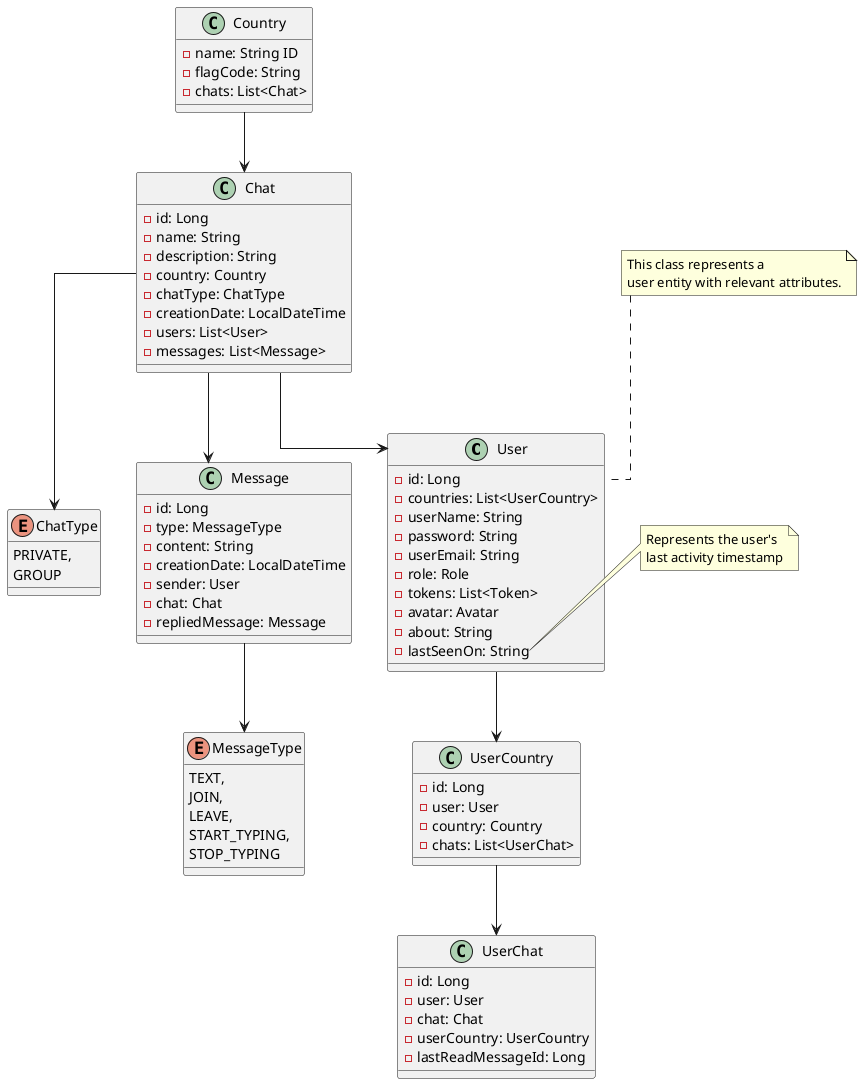 @startuml

skinparam linetype ortho

together {
    User --> UserCountry

    UserCountry --> UserChat

    together {

        Country --> Chat
    }

    together {
        Chat --> Message
        Chat --> User
        Chat --> ChatType
        Message --> MessageType
    }
}

class User {
  - id: Long
  - countries: List<UserCountry>
  - userName: String
  - password: String
  - userEmail: String
  - role: Role
  - tokens: List<Token>
  - avatar: Avatar
  - about: String
  - lastSeenOn: String
}

note top of User
  This class represents a
  user entity with relevant attributes.
end note

note right of User::lastSeenOn
  Represents the user's
  last activity timestamp
end note

class UserCountry {
  - id: Long
  - user: User
  - country: Country
  - chats: List<UserChat>
}

class UserChat {
  - id: Long
  - user: User
  - chat: Chat
  - userCountry: UserCountry
  - lastReadMessageId: Long
}

class Country {
  - name: String ID
  - flagCode: String
  - chats: List<Chat>
}

class Chat {
  - id: Long
  - name: String
  - description: String
  - country: Country
  - chatType: ChatType
  - creationDate: LocalDateTime
  - users: List<User>
  - messages: List<Message>
}

enum ChatType {
  PRIVATE,
  GROUP
}

class Message {
  - id: Long
  - type: MessageType
  - content: String
  - creationDate: LocalDateTime
  - sender: User
  - chat: Chat
  - repliedMessage: Message
}

enum MessageType {
  TEXT,
  JOIN,
  LEAVE,
  START_TYPING,
  STOP_TYPING
}

'UserChat "1" *-[#595959,plain]-> "chat\n1" Chat

@enduml
